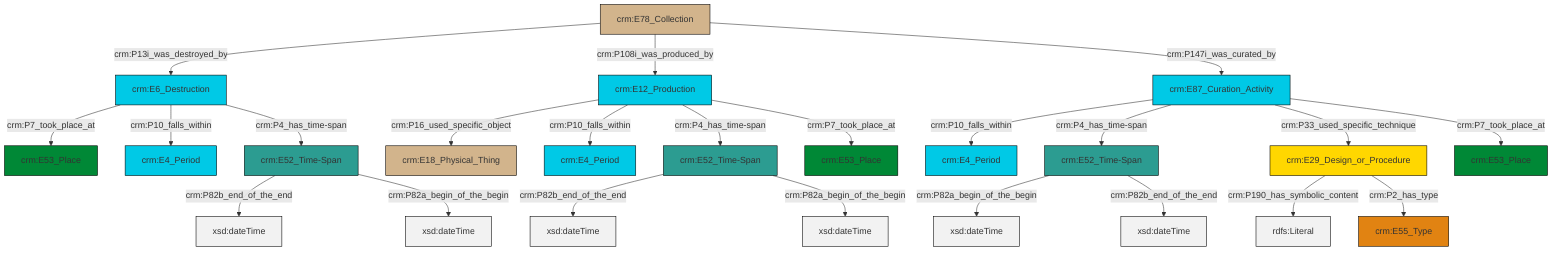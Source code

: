 graph TD
classDef Literal fill:#f2f2f2,stroke:#000000;
classDef CRM_Entity fill:#FFFFFF,stroke:#000000;
classDef Temporal_Entity fill:#00C9E6, stroke:#000000;
classDef Type fill:#E18312, stroke:#000000;
classDef Time-Span fill:#2C9C91, stroke:#000000;
classDef Appellation fill:#FFEB7F, stroke:#000000;
classDef Place fill:#008836, stroke:#000000;
classDef Persistent_Item fill:#B266B2, stroke:#000000;
classDef Conceptual_Object fill:#FFD700, stroke:#000000;
classDef Physical_Thing fill:#D2B48C, stroke:#000000;
classDef Actor fill:#f58aad, stroke:#000000;
classDef PC_Classes fill:#4ce600, stroke:#000000;
classDef Multi fill:#cccccc,stroke:#000000;

4["crm:E52_Time-Span"]:::Time-Span -->|crm:P82b_end_of_the_end| 5[xsd:dateTime]:::Literal
8["crm:E52_Time-Span"]:::Time-Span -->|crm:P82a_begin_of_the_begin| 9[xsd:dateTime]:::Literal
4["crm:E52_Time-Span"]:::Time-Span -->|crm:P82a_begin_of_the_begin| 12[xsd:dateTime]:::Literal
15["crm:E78_Collection"]:::Physical_Thing -->|crm:P13i_was_destroyed_by| 2["crm:E6_Destruction"]:::Temporal_Entity
0["crm:E87_Curation_Activity"]:::Temporal_Entity -->|crm:P10_falls_within| 16["crm:E4_Period"]:::Temporal_Entity
6["crm:E12_Production"]:::Temporal_Entity -->|crm:P16_used_specific_object| 17["crm:E18_Physical_Thing"]:::Physical_Thing
6["crm:E12_Production"]:::Temporal_Entity -->|crm:P10_falls_within| 18["crm:E4_Period"]:::Temporal_Entity
19["crm:E52_Time-Span"]:::Time-Span -->|crm:P82b_end_of_the_end| 20[xsd:dateTime]:::Literal
2["crm:E6_Destruction"]:::Temporal_Entity -->|crm:P7_took_place_at| 21["crm:E53_Place"]:::Place
0["crm:E87_Curation_Activity"]:::Temporal_Entity -->|crm:P4_has_time-span| 8["crm:E52_Time-Span"]:::Time-Span
13["crm:E29_Design_or_Procedure"]:::Conceptual_Object -->|crm:P190_has_symbolic_content| 22[rdfs:Literal]:::Literal
19["crm:E52_Time-Span"]:::Time-Span -->|crm:P82a_begin_of_the_begin| 25[xsd:dateTime]:::Literal
2["crm:E6_Destruction"]:::Temporal_Entity -->|crm:P10_falls_within| 10["crm:E4_Period"]:::Temporal_Entity
0["crm:E87_Curation_Activity"]:::Temporal_Entity -->|crm:P33_used_specific_technique| 13["crm:E29_Design_or_Procedure"]:::Conceptual_Object
6["crm:E12_Production"]:::Temporal_Entity -->|crm:P4_has_time-span| 4["crm:E52_Time-Span"]:::Time-Span
13["crm:E29_Design_or_Procedure"]:::Conceptual_Object -->|crm:P2_has_type| 28["crm:E55_Type"]:::Type
0["crm:E87_Curation_Activity"]:::Temporal_Entity -->|crm:P7_took_place_at| 29["crm:E53_Place"]:::Place
2["crm:E6_Destruction"]:::Temporal_Entity -->|crm:P4_has_time-span| 19["crm:E52_Time-Span"]:::Time-Span
6["crm:E12_Production"]:::Temporal_Entity -->|crm:P7_took_place_at| 23["crm:E53_Place"]:::Place
15["crm:E78_Collection"]:::Physical_Thing -->|crm:P108i_was_produced_by| 6["crm:E12_Production"]:::Temporal_Entity
8["crm:E52_Time-Span"]:::Time-Span -->|crm:P82b_end_of_the_end| 37[xsd:dateTime]:::Literal
15["crm:E78_Collection"]:::Physical_Thing -->|crm:P147i_was_curated_by| 0["crm:E87_Curation_Activity"]:::Temporal_Entity